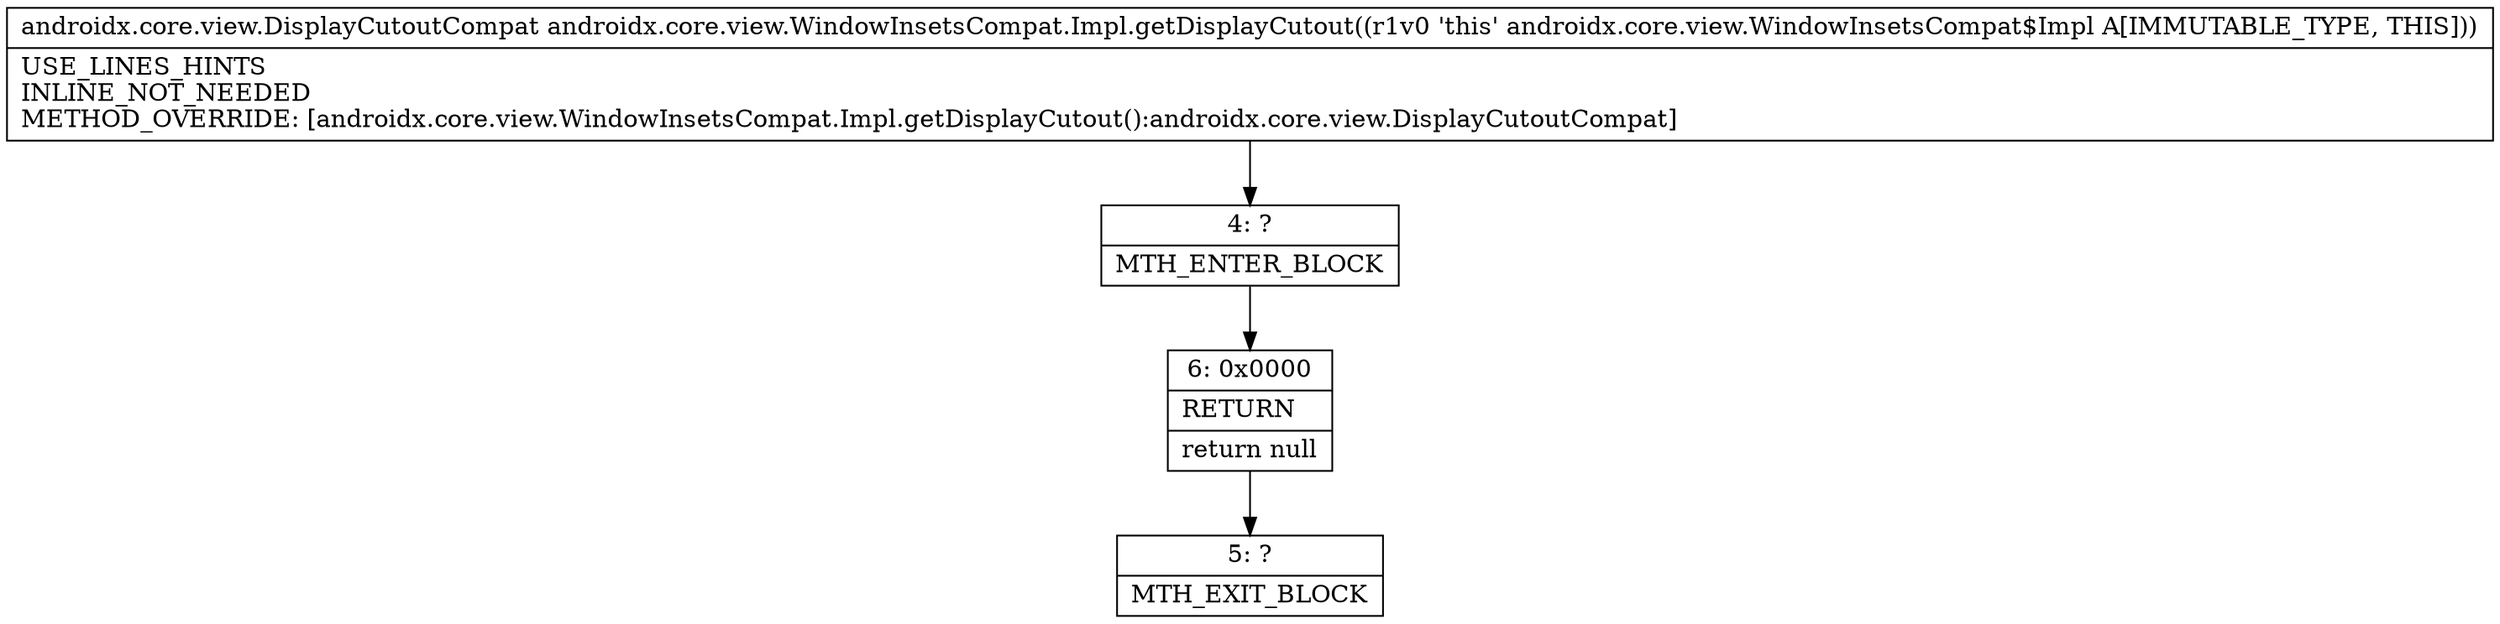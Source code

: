 digraph "CFG forandroidx.core.view.WindowInsetsCompat.Impl.getDisplayCutout()Landroidx\/core\/view\/DisplayCutoutCompat;" {
Node_4 [shape=record,label="{4\:\ ?|MTH_ENTER_BLOCK\l}"];
Node_6 [shape=record,label="{6\:\ 0x0000|RETURN\l|return null\l}"];
Node_5 [shape=record,label="{5\:\ ?|MTH_EXIT_BLOCK\l}"];
MethodNode[shape=record,label="{androidx.core.view.DisplayCutoutCompat androidx.core.view.WindowInsetsCompat.Impl.getDisplayCutout((r1v0 'this' androidx.core.view.WindowInsetsCompat$Impl A[IMMUTABLE_TYPE, THIS]))  | USE_LINES_HINTS\lINLINE_NOT_NEEDED\lMETHOD_OVERRIDE: [androidx.core.view.WindowInsetsCompat.Impl.getDisplayCutout():androidx.core.view.DisplayCutoutCompat]\l}"];
MethodNode -> Node_4;Node_4 -> Node_6;
Node_6 -> Node_5;
}

